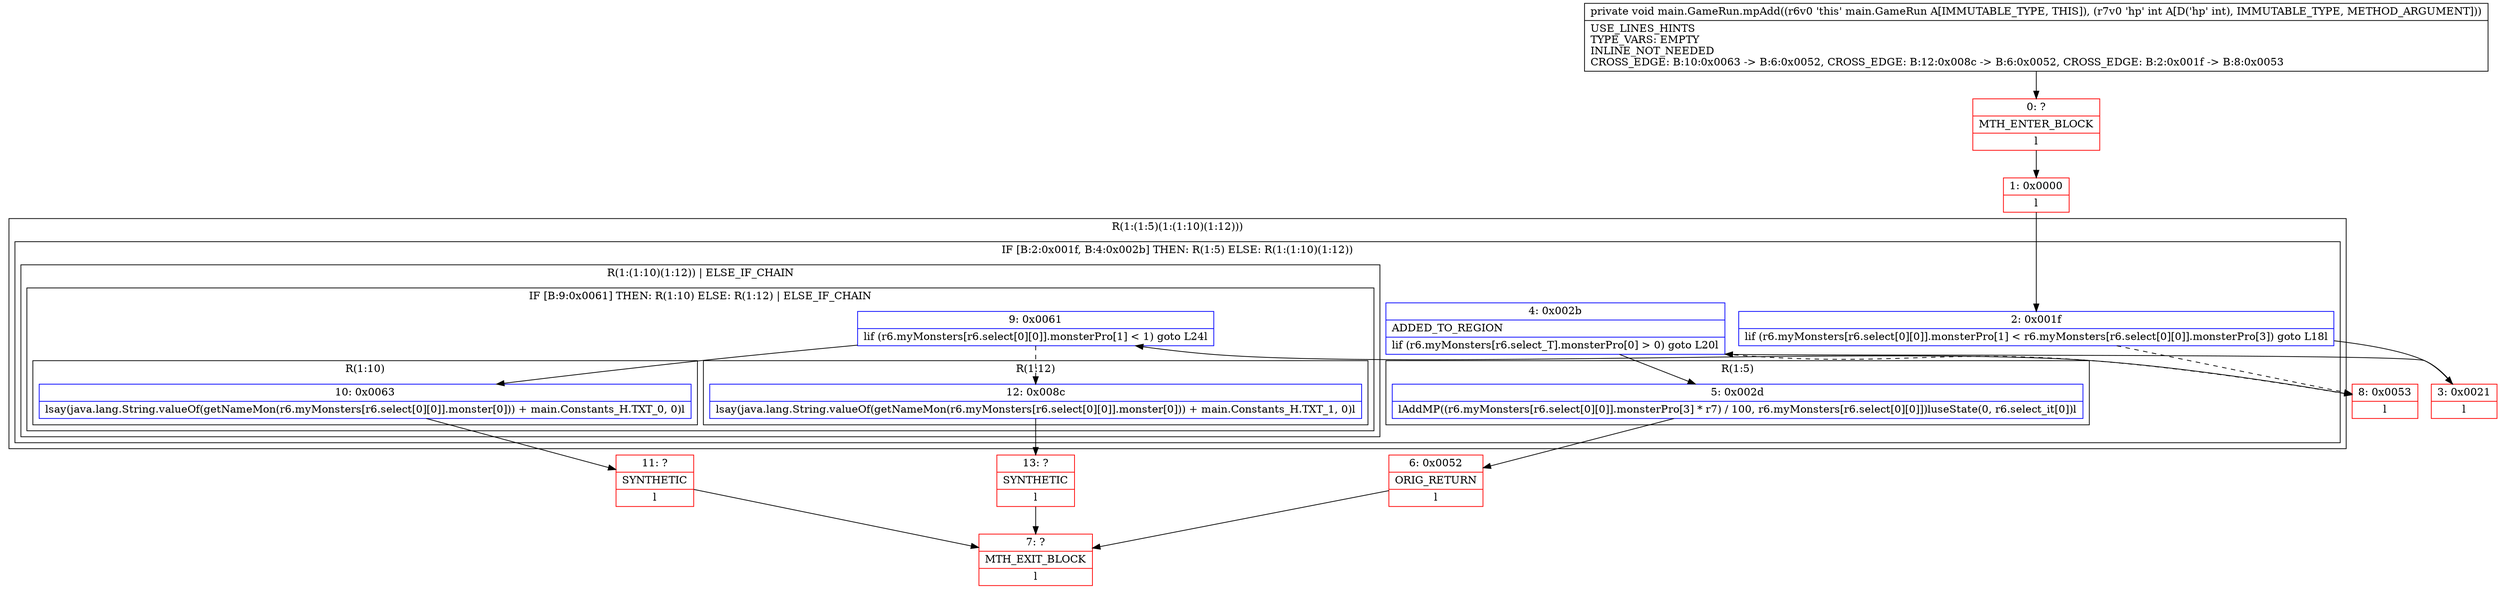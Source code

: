digraph "CFG formain.GameRun.mpAdd(I)V" {
subgraph cluster_Region_1368480619 {
label = "R(1:(1:5)(1:(1:10)(1:12)))";
node [shape=record,color=blue];
subgraph cluster_IfRegion_689657449 {
label = "IF [B:2:0x001f, B:4:0x002b] THEN: R(1:5) ELSE: R(1:(1:10)(1:12))";
node [shape=record,color=blue];
Node_2 [shape=record,label="{2\:\ 0x001f|lif (r6.myMonsters[r6.select[0][0]].monsterPro[1] \< r6.myMonsters[r6.select[0][0]].monsterPro[3]) goto L18l}"];
Node_4 [shape=record,label="{4\:\ 0x002b|ADDED_TO_REGION\l|lif (r6.myMonsters[r6.select_T].monsterPro[0] \> 0) goto L20l}"];
subgraph cluster_Region_33285381 {
label = "R(1:5)";
node [shape=record,color=blue];
Node_5 [shape=record,label="{5\:\ 0x002d|lAddMP((r6.myMonsters[r6.select[0][0]].monsterPro[3] * r7) \/ 100, r6.myMonsters[r6.select[0][0]])luseState(0, r6.select_it[0])l}"];
}
subgraph cluster_Region_863324564 {
label = "R(1:(1:10)(1:12)) | ELSE_IF_CHAIN\l";
node [shape=record,color=blue];
subgraph cluster_IfRegion_1751385746 {
label = "IF [B:9:0x0061] THEN: R(1:10) ELSE: R(1:12) | ELSE_IF_CHAIN\l";
node [shape=record,color=blue];
Node_9 [shape=record,label="{9\:\ 0x0061|lif (r6.myMonsters[r6.select[0][0]].monsterPro[1] \< 1) goto L24l}"];
subgraph cluster_Region_457162217 {
label = "R(1:10)";
node [shape=record,color=blue];
Node_10 [shape=record,label="{10\:\ 0x0063|lsay(java.lang.String.valueOf(getNameMon(r6.myMonsters[r6.select[0][0]].monster[0])) + main.Constants_H.TXT_0, 0)l}"];
}
subgraph cluster_Region_1160949830 {
label = "R(1:12)";
node [shape=record,color=blue];
Node_12 [shape=record,label="{12\:\ 0x008c|lsay(java.lang.String.valueOf(getNameMon(r6.myMonsters[r6.select[0][0]].monster[0])) + main.Constants_H.TXT_1, 0)l}"];
}
}
}
}
}
Node_0 [shape=record,color=red,label="{0\:\ ?|MTH_ENTER_BLOCK\l|l}"];
Node_1 [shape=record,color=red,label="{1\:\ 0x0000|l}"];
Node_3 [shape=record,color=red,label="{3\:\ 0x0021|l}"];
Node_6 [shape=record,color=red,label="{6\:\ 0x0052|ORIG_RETURN\l|l}"];
Node_7 [shape=record,color=red,label="{7\:\ ?|MTH_EXIT_BLOCK\l|l}"];
Node_8 [shape=record,color=red,label="{8\:\ 0x0053|l}"];
Node_11 [shape=record,color=red,label="{11\:\ ?|SYNTHETIC\l|l}"];
Node_13 [shape=record,color=red,label="{13\:\ ?|SYNTHETIC\l|l}"];
MethodNode[shape=record,label="{private void main.GameRun.mpAdd((r6v0 'this' main.GameRun A[IMMUTABLE_TYPE, THIS]), (r7v0 'hp' int A[D('hp' int), IMMUTABLE_TYPE, METHOD_ARGUMENT]))  | USE_LINES_HINTS\lTYPE_VARS: EMPTY\lINLINE_NOT_NEEDED\lCROSS_EDGE: B:10:0x0063 \-\> B:6:0x0052, CROSS_EDGE: B:12:0x008c \-\> B:6:0x0052, CROSS_EDGE: B:2:0x001f \-\> B:8:0x0053\l}"];
MethodNode -> Node_0;
Node_2 -> Node_3;
Node_2 -> Node_8[style=dashed];
Node_4 -> Node_5;
Node_4 -> Node_8[style=dashed];
Node_5 -> Node_6;
Node_9 -> Node_10;
Node_9 -> Node_12[style=dashed];
Node_10 -> Node_11;
Node_12 -> Node_13;
Node_0 -> Node_1;
Node_1 -> Node_2;
Node_3 -> Node_4;
Node_6 -> Node_7;
Node_8 -> Node_9;
Node_11 -> Node_7;
Node_13 -> Node_7;
}

